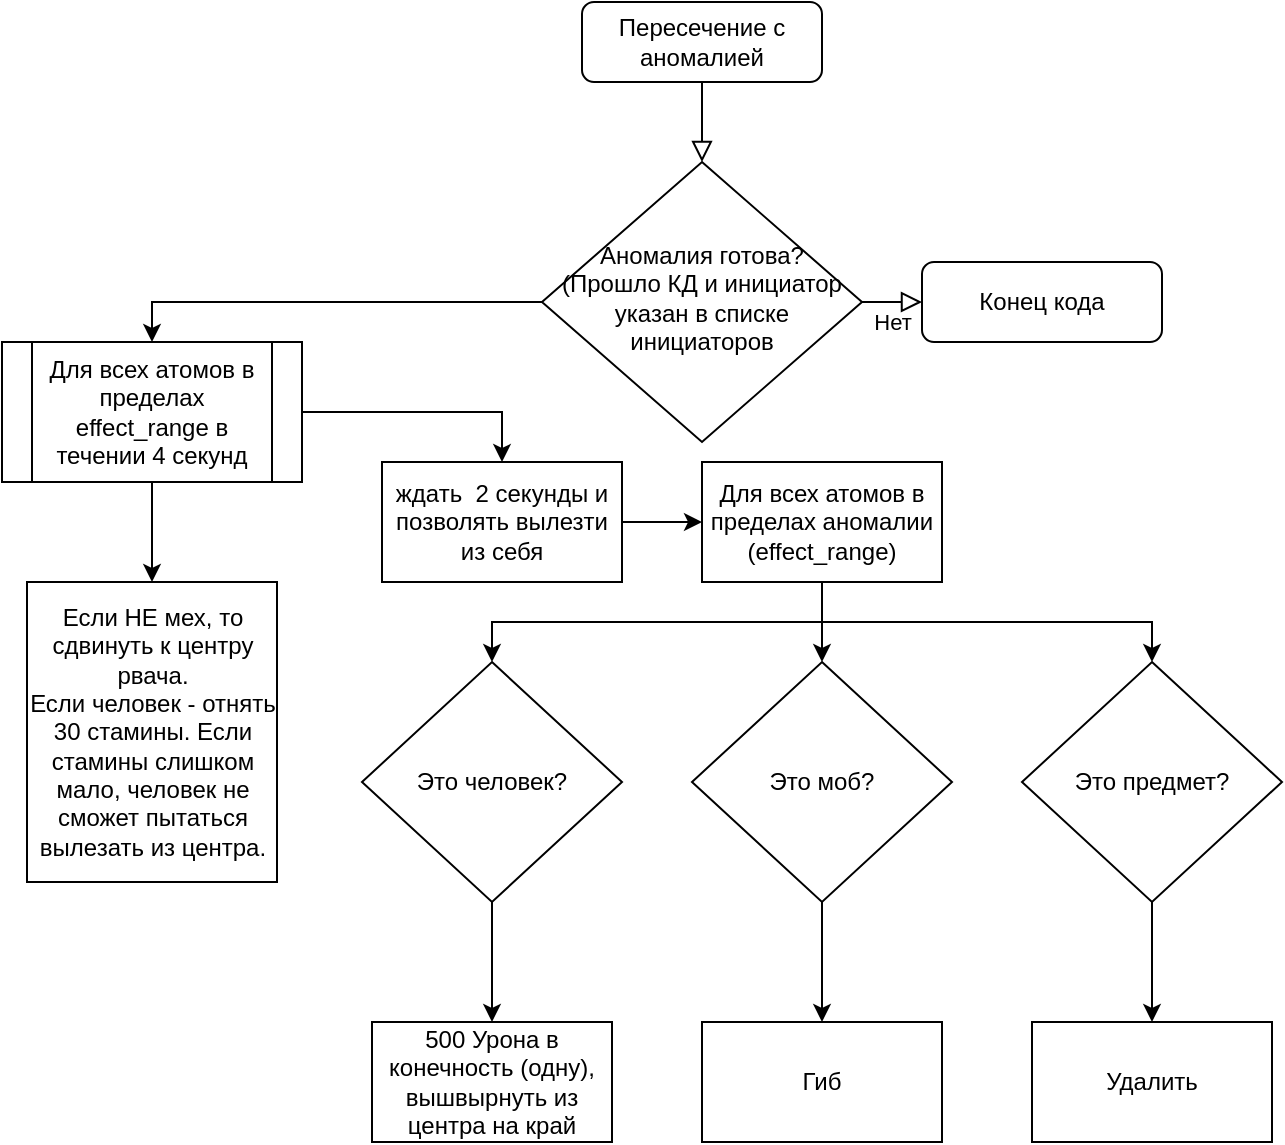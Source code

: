 <mxfile version="24.7.17">
  <diagram id="C5RBs43oDa-KdzZeNtuy" name="Page-1">
    <mxGraphModel dx="1036" dy="1783" grid="1" gridSize="10" guides="1" tooltips="1" connect="1" arrows="1" fold="1" page="1" pageScale="1" pageWidth="827" pageHeight="1169" math="0" shadow="0">
      <root>
        <mxCell id="WIyWlLk6GJQsqaUBKTNV-0" />
        <mxCell id="WIyWlLk6GJQsqaUBKTNV-1" parent="WIyWlLk6GJQsqaUBKTNV-0" />
        <mxCell id="WIyWlLk6GJQsqaUBKTNV-2" value="" style="rounded=0;html=1;jettySize=auto;orthogonalLoop=1;fontSize=11;endArrow=block;endFill=0;endSize=8;strokeWidth=1;shadow=0;labelBackgroundColor=none;edgeStyle=orthogonalEdgeStyle;" parent="WIyWlLk6GJQsqaUBKTNV-1" source="WIyWlLk6GJQsqaUBKTNV-3" target="WIyWlLk6GJQsqaUBKTNV-6" edge="1">
          <mxGeometry relative="1" as="geometry" />
        </mxCell>
        <mxCell id="WIyWlLk6GJQsqaUBKTNV-3" value="Пересечение с аномалией" style="rounded=1;whiteSpace=wrap;html=1;fontSize=12;glass=0;strokeWidth=1;shadow=0;" parent="WIyWlLk6GJQsqaUBKTNV-1" vertex="1">
          <mxGeometry x="340" y="-320" width="120" height="40" as="geometry" />
        </mxCell>
        <mxCell id="WIyWlLk6GJQsqaUBKTNV-5" value="Нет" style="edgeStyle=orthogonalEdgeStyle;rounded=0;html=1;jettySize=auto;orthogonalLoop=1;fontSize=11;endArrow=block;endFill=0;endSize=8;strokeWidth=1;shadow=0;labelBackgroundColor=none;" parent="WIyWlLk6GJQsqaUBKTNV-1" source="WIyWlLk6GJQsqaUBKTNV-6" target="WIyWlLk6GJQsqaUBKTNV-7" edge="1">
          <mxGeometry y="10" relative="1" as="geometry">
            <mxPoint as="offset" />
          </mxGeometry>
        </mxCell>
        <mxCell id="pZb2dNWM5AZfSOz7x3Y4-1" style="edgeStyle=orthogonalEdgeStyle;rounded=0;orthogonalLoop=1;jettySize=auto;html=1;exitX=0;exitY=0.5;exitDx=0;exitDy=0;entryX=0.5;entryY=0;entryDx=0;entryDy=0;" edge="1" parent="WIyWlLk6GJQsqaUBKTNV-1" source="WIyWlLk6GJQsqaUBKTNV-6" target="pZb2dNWM5AZfSOz7x3Y4-4">
          <mxGeometry relative="1" as="geometry">
            <mxPoint x="225" y="-190" as="targetPoint" />
          </mxGeometry>
        </mxCell>
        <mxCell id="WIyWlLk6GJQsqaUBKTNV-6" value="Аномалия готова? (Прошло КД и инициатор указан в списке инициаторов" style="rhombus;whiteSpace=wrap;html=1;shadow=0;fontFamily=Helvetica;fontSize=12;align=center;strokeWidth=1;spacing=6;spacingTop=-4;" parent="WIyWlLk6GJQsqaUBKTNV-1" vertex="1">
          <mxGeometry x="320" y="-240" width="160" height="140" as="geometry" />
        </mxCell>
        <mxCell id="WIyWlLk6GJQsqaUBKTNV-7" value="Конец кода" style="rounded=1;whiteSpace=wrap;html=1;fontSize=12;glass=0;strokeWidth=1;shadow=0;" parent="WIyWlLk6GJQsqaUBKTNV-1" vertex="1">
          <mxGeometry x="510" y="-190" width="120" height="40" as="geometry" />
        </mxCell>
        <mxCell id="pZb2dNWM5AZfSOz7x3Y4-6" style="edgeStyle=orthogonalEdgeStyle;rounded=0;orthogonalLoop=1;jettySize=auto;html=1;exitX=0.5;exitY=1;exitDx=0;exitDy=0;entryX=0.5;entryY=0;entryDx=0;entryDy=0;" edge="1" parent="WIyWlLk6GJQsqaUBKTNV-1" source="pZb2dNWM5AZfSOz7x3Y4-4" target="pZb2dNWM5AZfSOz7x3Y4-5">
          <mxGeometry relative="1" as="geometry" />
        </mxCell>
        <mxCell id="pZb2dNWM5AZfSOz7x3Y4-8" style="edgeStyle=orthogonalEdgeStyle;rounded=0;orthogonalLoop=1;jettySize=auto;html=1;exitX=1;exitY=0.5;exitDx=0;exitDy=0;entryX=0.5;entryY=0;entryDx=0;entryDy=0;" edge="1" parent="WIyWlLk6GJQsqaUBKTNV-1" source="pZb2dNWM5AZfSOz7x3Y4-4" target="pZb2dNWM5AZfSOz7x3Y4-10">
          <mxGeometry relative="1" as="geometry" />
        </mxCell>
        <mxCell id="pZb2dNWM5AZfSOz7x3Y4-4" value="Для всех атомов в пределах effect_range в течении 4 секунд" style="shape=process;whiteSpace=wrap;html=1;backgroundOutline=1;" vertex="1" parent="WIyWlLk6GJQsqaUBKTNV-1">
          <mxGeometry x="50" y="-150" width="150" height="70" as="geometry" />
        </mxCell>
        <mxCell id="pZb2dNWM5AZfSOz7x3Y4-5" value="Если НЕ мех, то сдвинуть к центру рвача.&lt;br&gt;Если человек - отнять 30 стамины. Если стамины слишком мало, человек не сможет пытаться вылезать из центра." style="rounded=0;whiteSpace=wrap;html=1;" vertex="1" parent="WIyWlLk6GJQsqaUBKTNV-1">
          <mxGeometry x="62.5" y="-30" width="125" height="150" as="geometry" />
        </mxCell>
        <mxCell id="pZb2dNWM5AZfSOz7x3Y4-19" style="edgeStyle=orthogonalEdgeStyle;rounded=0;orthogonalLoop=1;jettySize=auto;html=1;exitX=1;exitY=0.5;exitDx=0;exitDy=0;entryX=0;entryY=0.5;entryDx=0;entryDy=0;" edge="1" parent="WIyWlLk6GJQsqaUBKTNV-1" source="pZb2dNWM5AZfSOz7x3Y4-10" target="pZb2dNWM5AZfSOz7x3Y4-18">
          <mxGeometry relative="1" as="geometry" />
        </mxCell>
        <mxCell id="pZb2dNWM5AZfSOz7x3Y4-10" value="ждать&amp;nbsp; 2 секунды и позволять вылезти из себя" style="rounded=0;whiteSpace=wrap;html=1;" vertex="1" parent="WIyWlLk6GJQsqaUBKTNV-1">
          <mxGeometry x="240" y="-90" width="120" height="60" as="geometry" />
        </mxCell>
        <mxCell id="pZb2dNWM5AZfSOz7x3Y4-26" style="edgeStyle=orthogonalEdgeStyle;rounded=0;orthogonalLoop=1;jettySize=auto;html=1;exitX=0.5;exitY=1;exitDx=0;exitDy=0;entryX=0.5;entryY=0;entryDx=0;entryDy=0;" edge="1" parent="WIyWlLk6GJQsqaUBKTNV-1" source="pZb2dNWM5AZfSOz7x3Y4-15" target="pZb2dNWM5AZfSOz7x3Y4-22">
          <mxGeometry relative="1" as="geometry" />
        </mxCell>
        <mxCell id="pZb2dNWM5AZfSOz7x3Y4-15" value="Это моб?" style="rhombus;whiteSpace=wrap;html=1;" vertex="1" parent="WIyWlLk6GJQsqaUBKTNV-1">
          <mxGeometry x="395" y="10" width="130" height="120" as="geometry" />
        </mxCell>
        <mxCell id="pZb2dNWM5AZfSOz7x3Y4-17" value="500 Урона в конечность (одну), вышвырнуть из центра на край" style="rounded=0;whiteSpace=wrap;html=1;" vertex="1" parent="WIyWlLk6GJQsqaUBKTNV-1">
          <mxGeometry x="235" y="190" width="120" height="60" as="geometry" />
        </mxCell>
        <mxCell id="pZb2dNWM5AZfSOz7x3Y4-20" style="edgeStyle=orthogonalEdgeStyle;rounded=0;orthogonalLoop=1;jettySize=auto;html=1;exitX=0.5;exitY=1;exitDx=0;exitDy=0;entryX=0.5;entryY=0;entryDx=0;entryDy=0;" edge="1" parent="WIyWlLk6GJQsqaUBKTNV-1" source="pZb2dNWM5AZfSOz7x3Y4-18" target="pZb2dNWM5AZfSOz7x3Y4-15">
          <mxGeometry relative="1" as="geometry" />
        </mxCell>
        <mxCell id="pZb2dNWM5AZfSOz7x3Y4-28" style="edgeStyle=orthogonalEdgeStyle;rounded=0;orthogonalLoop=1;jettySize=auto;html=1;exitX=0.5;exitY=1;exitDx=0;exitDy=0;entryX=0.5;entryY=0;entryDx=0;entryDy=0;" edge="1" parent="WIyWlLk6GJQsqaUBKTNV-1" source="pZb2dNWM5AZfSOz7x3Y4-18" target="pZb2dNWM5AZfSOz7x3Y4-21">
          <mxGeometry relative="1" as="geometry" />
        </mxCell>
        <mxCell id="pZb2dNWM5AZfSOz7x3Y4-29" style="edgeStyle=orthogonalEdgeStyle;rounded=0;orthogonalLoop=1;jettySize=auto;html=1;exitX=0.5;exitY=1;exitDx=0;exitDy=0;entryX=0.5;entryY=0;entryDx=0;entryDy=0;" edge="1" parent="WIyWlLk6GJQsqaUBKTNV-1" source="pZb2dNWM5AZfSOz7x3Y4-18" target="pZb2dNWM5AZfSOz7x3Y4-23">
          <mxGeometry relative="1" as="geometry" />
        </mxCell>
        <mxCell id="pZb2dNWM5AZfSOz7x3Y4-18" value="Для всех атомов в пределах аномалии (effect_range)" style="rounded=0;whiteSpace=wrap;html=1;" vertex="1" parent="WIyWlLk6GJQsqaUBKTNV-1">
          <mxGeometry x="400" y="-90" width="120" height="60" as="geometry" />
        </mxCell>
        <mxCell id="pZb2dNWM5AZfSOz7x3Y4-25" style="edgeStyle=orthogonalEdgeStyle;rounded=0;orthogonalLoop=1;jettySize=auto;html=1;exitX=0.5;exitY=1;exitDx=0;exitDy=0;entryX=0.5;entryY=0;entryDx=0;entryDy=0;" edge="1" parent="WIyWlLk6GJQsqaUBKTNV-1" source="pZb2dNWM5AZfSOz7x3Y4-21" target="pZb2dNWM5AZfSOz7x3Y4-17">
          <mxGeometry relative="1" as="geometry" />
        </mxCell>
        <mxCell id="pZb2dNWM5AZfSOz7x3Y4-21" value="Это человек?" style="rhombus;whiteSpace=wrap;html=1;" vertex="1" parent="WIyWlLk6GJQsqaUBKTNV-1">
          <mxGeometry x="230" y="10" width="130" height="120" as="geometry" />
        </mxCell>
        <mxCell id="pZb2dNWM5AZfSOz7x3Y4-22" value="Гиб" style="rounded=0;whiteSpace=wrap;html=1;" vertex="1" parent="WIyWlLk6GJQsqaUBKTNV-1">
          <mxGeometry x="400" y="190" width="120" height="60" as="geometry" />
        </mxCell>
        <mxCell id="pZb2dNWM5AZfSOz7x3Y4-27" style="edgeStyle=orthogonalEdgeStyle;rounded=0;orthogonalLoop=1;jettySize=auto;html=1;exitX=0.5;exitY=1;exitDx=0;exitDy=0;entryX=0.5;entryY=0;entryDx=0;entryDy=0;" edge="1" parent="WIyWlLk6GJQsqaUBKTNV-1" source="pZb2dNWM5AZfSOz7x3Y4-23" target="pZb2dNWM5AZfSOz7x3Y4-24">
          <mxGeometry relative="1" as="geometry" />
        </mxCell>
        <mxCell id="pZb2dNWM5AZfSOz7x3Y4-23" value="Это предмет?" style="rhombus;whiteSpace=wrap;html=1;" vertex="1" parent="WIyWlLk6GJQsqaUBKTNV-1">
          <mxGeometry x="560" y="10" width="130" height="120" as="geometry" />
        </mxCell>
        <mxCell id="pZb2dNWM5AZfSOz7x3Y4-24" value="Удалить" style="rounded=0;whiteSpace=wrap;html=1;" vertex="1" parent="WIyWlLk6GJQsqaUBKTNV-1">
          <mxGeometry x="565" y="190" width="120" height="60" as="geometry" />
        </mxCell>
      </root>
    </mxGraphModel>
  </diagram>
</mxfile>
